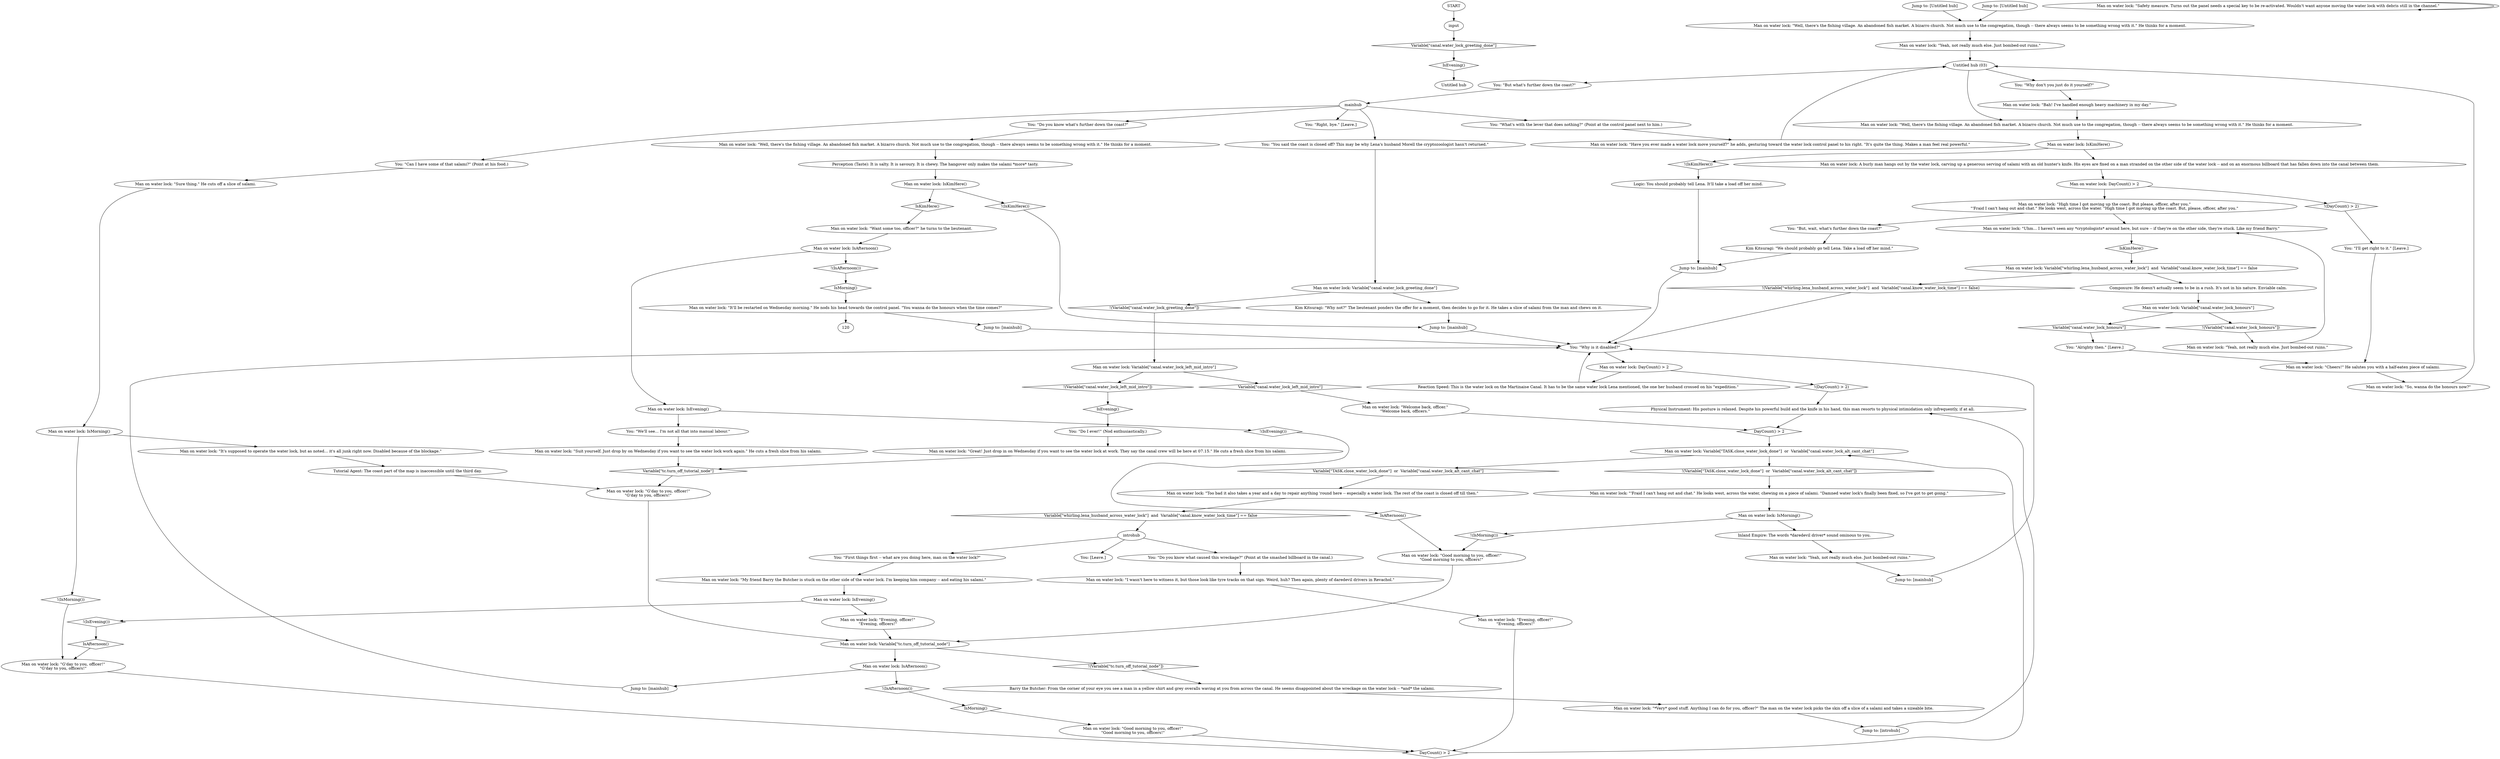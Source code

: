 # CANAL / MAN ON WATER LOCK
# A man is eating salami on the water lock.
# ==================================================
digraph G {
	  0 [label="START"];
	  1 [label="input"];
	  2 [label="Untitled hub (03)"];
	  3 [label="Jump to: [introhub]"];
	  4 [label="Logic: You should probably tell Lena. It'll take a load off her mind."];
	  5 [label="You: \"Do you know what caused this wreckage?\" (Point at the smashed billboard in the canal.)"];
	  6 [label="You: \"Right, bye.\" [Leave.]"];
	  7 [label="Man on water lock: Variable[\"TASK.close_water_lock_done\"]  or  Variable[\"canal.water_lock_alt_cant_chat\"]"];
	  8 [label="Variable[\"TASK.close_water_lock_done\"]  or  Variable[\"canal.water_lock_alt_cant_chat\"]", shape=diamond];
	  9 [label="!(Variable[\"TASK.close_water_lock_done\"]  or  Variable[\"canal.water_lock_alt_cant_chat\"])", shape=diamond];
	  10 [label="Jump to: [Untitled hub]"];
	  11 [label="Man on water lock: \"Good morning to you, officer!\"\n\"Good morning to you, officers!\""];
	  12 [label="You: \"But what's further down the coast?\""];
	  13 [label="Man on water lock: \"Welcome back, officer.\"\n\"Welcome back, officers.\""];
	  14 [label="You: \"Why don't you just do it yourself?\""];
	  15 [label="Man on water lock: Variable[\"canal.water_lock_honours\"]"];
	  16 [label="Variable[\"canal.water_lock_honours\"]", shape=diamond];
	  17 [label="!(Variable[\"canal.water_lock_honours\"])", shape=diamond];
	  18 [label="Man on water lock: \"Sure thing.\" He cuts off a slice of salami."];
	  19 [label="Man on water lock: \"Suit yourself. Just drop by on Wednesday if you want to see the water lock work again.\" He cuts a fresh slice from his salami."];
	  20 [label="You: \"But, wait, what's further down the coast?\""];
	  21 [label="Jump to: [mainhub]"];
	  22 [label="Man on water lock: \"I wasn't here to witness it, but those look like tyre tracks on that sign. Weird, huh? Then again, plenty of daredevil drivers in Revachol.\""];
	  23 [label="You: \"Do you know what's further down the coast?\""];
	  24 [label="You: [Leave.]"];
	  25 [label="Man on water lock: IsKimHere()"];
	  26 [label="IsKimHere()", shape=diamond];
	  27 [label="!(IsKimHere())", shape=diamond];
	  28 [label="Jump to: [mainhub]"];
	  29 [label="Man on water lock: \"My friend Barry the Butcher is stuck on the other side of the water lock. I'm keeping him company -- and eating his salami.\""];
	  30 [label="You: \"You said the coast is closed off? This may be why Lena's husband Morell the cryptozoologist hasn't returned.\""];
	  31 [label="You: \"Can I have some of that salami?\" (Point at his food.)"];
	  32 [label="Man on water lock: \"*Very* good stuff. Anything I can do for you, officer?\" The man on the water lock picks the skin off a slice of a salami and takes a sizeable bite."];
	  33 [label="Man on water lock: \"Want some too, officer?\" he turns to the lieutenant."];
	  34 [label="Man on water lock: \"G'day to you, officer!\"\n\"G'day to you, officers!\""];
	  35 [label="Jump to: [mainhub]"];
	  36 [label="You: \"What's with the lever that does nothing?\" (Point at the control panel next to him.)"];
	  37 [label="Man on water lock: \"Well, there's the fishing village. An abandoned fish market. A bizarro church. Not much use to the congregation, though -- there always seems to be something wrong with it.\" He thinks for a moment."];
	  38 [label="Man on water lock: Variable[\"canal.water_lock_left_mid_intro\"]"];
	  39 [label="Variable[\"canal.water_lock_left_mid_intro\"]", shape=diamond];
	  40 [label="!(Variable[\"canal.water_lock_left_mid_intro\"])", shape=diamond];
	  41 [label="Man on water lock: \"'Fraid I can't hang out and chat.\" He looks west, across the water, chewing on a piece of salami. \"Damned water lock's finally been fixed, so I've got to get going.\""];
	  42 [label="You: \"First things first -- what are you doing here, man on the water lock?\""];
	  43 [label="Man on water lock: \"Great! Just drop in on Wednesday if you want to see the water lock at work. They say the canal crew will be here at 07.15.\" He cuts a fresh slice from his salami."];
	  44 [label="Man on water lock: \"Bah! I've handled enough heavy machinery in my day.\""];
	  45 [label="Man on water lock: \"Cheers!\" He salutes you with a half-eaten piece of salami."];
	  46 [label="Man on water lock: \"Yeah, not really much else. Just bombed-out ruins.\""];
	  47 [label="Jump to: [Untitled hub]"];
	  48 [label="Man on water lock: \"So, wanna do the honours now?\""];
	  49 [label="You: \"Alrighty then.\" [Leave.]"];
	  50 [label="Man on water lock: \"Uhm... I haven't seen any *cryptologists* around here, but sure -- if they're on the other side, they're stuck. Like my friend Barry.\""];
	  51 [label="Man on water lock: Variable[\"canal.water_lock_greeting_done\"]"];
	  52 [label="Variable[\"canal.water_lock_greeting_done\"]", shape=diamond];
	  53 [label="!(Variable[\"canal.water_lock_greeting_done\"])", shape=diamond];
	  54 [label="Kim Kitsuragi: \"Why not?\" The lieutenant ponders the offer for a moment, then decides to go for it. He takes a slice of salami from the man and chews on it."];
	  55 [label="Man on water lock: IsAfternoon()"];
	  56 [label="IsAfternoon()", shape=diamond];
	  57 [label="!(IsAfternoon())", shape=diamond];
	  58 [label="Man on water lock: IsEvening()"];
	  59 [label="IsEvening()", shape=diamond];
	  60 [label="!(IsEvening())", shape=diamond];
	  61 [label="You: \"We'll see... I'm not all that into manual labour.\""];
	  62 [label="Jump to: [mainhub]"];
	  63 [label="Man on water lock: \"G'day to you, officer!\"\n\"G'day to you, officers!\""];
	  64 [label="Man on water lock: \"Good morning to you, officer!\"\n\"Good morning to you, officers!\""];
	  65 [label="Man on water lock: \"It'll be restarted on Wednesday morning.\" He nods his head towards the control panel. \"You wanna do the honours when the time comes?\""];
	  66 [label="Man on water lock: \"Safety measure. Turns out the panel needs a special key to be re-activated. Wouldn't want anyone moving the water lock with debris still in the channel.\""];
	  67 [label="Man on water lock: DayCount() > 2"];
	  68 [label="DayCount() > 2", shape=diamond];
	  69 [label="!(DayCount() > 2)", shape=diamond];
	  70 [label="Reaction Speed: This is the water lock on the Martinaise Canal. It has to be the same water lock Lena mentioned, the one her husband crossed on his \"expedition.\""];
	  71 [label="introhub"];
	  72 [label="Physical Instrument: His posture is relaxed. Despite his powerful build and the knife in his hand, this man resorts to physical intimidation only infrequently, if at all."];
	  73 [label="Man on water lock: DayCount() > 2"];
	  74 [label="DayCount() > 2", shape=diamond];
	  75 [label="!(DayCount() > 2)", shape=diamond];
	  76 [label="Man on water lock: \"High time I got moving up the coast. But please, officer, after you.\"\n\"'Fraid I can't hang out and chat.\" He looks west, across the water. \"High time I got moving up the coast. But, please, officer, after you.\""];
	  77 [label="Man on water lock: \"Too bad it also takes a year and a day to repair anything 'round here -- especially a water lock. The rest of the coast is closed off till then.\""];
	  78 [label="Man on water lock: \"Yeah, not really much else. Just bombed-out ruins.\""];
	  79 [label="Perception (Taste): It is salty. It is savoury. It is chewy. The hangover only makes the salami *more* tasty."];
	  80 [label="Man on water lock: IsMorning()"];
	  81 [label="IsMorning()", shape=diamond];
	  82 [label="!(IsMorning())", shape=diamond];
	  83 [label="Man on water lock: \"It's supposed to operate the water lock, but as noted... it's all junk right now. Disabled because of the blockage.\""];
	  84 [label="Man on water lock: \"Have you ever made a water lock move yourself?\" he adds, gesturing toward the water lock control panel to his right. \"It's quite the thing. Makes a man feel real powerful.\""];
	  85 [label="Man on water lock: \"Yeah, not really much else. Just bombed-out ruins.\""];
	  86 [label="Man on water lock: IsKimHere()"];
	  87 [label="IsKimHere()", shape=diamond];
	  88 [label="!(IsKimHere())", shape=diamond];
	  89 [label="Man on water lock: A burly man hangs out by the water lock, carving up a generous serving of salami with an old hunter's knife. His eyes are fixed on a man stranded on the other side of the water lock -- and on an enormous billboard that has fallen down into the canal between them."];
	  90 [label="Man on water lock: Variable[\"tc.turn_off_tutorial_node\"]"];
	  91 [label="Variable[\"tc.turn_off_tutorial_node\"]", shape=diamond];
	  92 [label="!(Variable[\"tc.turn_off_tutorial_node\"])", shape=diamond];
	  93 [label="Man on water lock: IsAfternoon()"];
	  94 [label="IsAfternoon()", shape=diamond];
	  95 [label="!(IsAfternoon())", shape=diamond];
	  96 [label="Jump to: [mainhub]"];
	  97 [label="You: \"I'll get right to it.\" [Leave.]"];
	  98 [label="Man on water lock: \"Well, there's the fishing village. An abandoned fish market. A bizarro church. Not much use to the congregation, though -- there always seems to be something wrong with it.\" He thinks for a moment."];
	  99 [label="Kim Kitsuragi: \"We should probably go tell Lena. Take a load off her mind.\""];
	  100 [label="Man on water lock: Variable[\"whirling.lena_husband_across_water_lock\"]  and  Variable[\"canal.know_water_lock_time\"] == false"];
	  101 [label="Variable[\"whirling.lena_husband_across_water_lock\"]  and  Variable[\"canal.know_water_lock_time\"] == false", shape=diamond];
	  102 [label="!(Variable[\"whirling.lena_husband_across_water_lock\"]  and  Variable[\"canal.know_water_lock_time\"] == false)", shape=diamond];
	  103 [label="Composure: He doesn't actually seem to be in a rush. It's not in his nature. Enviable calm."];
	  104 [label="Man on water lock: IsMorning()"];
	  105 [label="IsMorning()", shape=diamond];
	  106 [label="!(IsMorning())", shape=diamond];
	  107 [label="Inland Empire: The words *daredevil driver* sound ominous to you."];
	  108 [label="Man on water lock: \"Evening, officer!\"\n\"Evening, officers!\""];
	  109 [label="Untitled hub"];
	  110 [label="Man on water lock: \"Well, there's the fishing village. An abandoned fish market. A bizarro church. Not much use to the congregation, though -- there always seems to be something wrong with it.\" He thinks for a moment."];
	  111 [label="mainhub"];
	  112 [label="You: \"Why is it disabled?\""];
	  113 [label="Tutorial Agent: The coast part of the map is inaccessible until the third day."];
	  114 [label="Barry the Butcher: From the corner of your eye you see a man in a yellow shirt and grey overalls waving at you from across the canal. He seems disappointed about the wreckage on the water lock -- *and* the salami."];
	  115 [label="Man on water lock: IsEvening()"];
	  116 [label="IsEvening()", shape=diamond];
	  117 [label="!(IsEvening())", shape=diamond];
	  118 [label="Man on water lock: \"Evening, officer!\"\n\"Evening, officers!\""];
	  119 [label="You: \"Do I ever!\" (Nod enthusiastically.)"];
	  0 -> 1
	  1 -> 52
	  2 -> 98
	  2 -> 12
	  2 -> 14
	  3 -> 72
	  4 -> 21
	  5 -> 22
	  7 -> 8
	  7 -> 9
	  8 -> 77
	  9 -> 41
	  10 -> 110
	  11 -> 74
	  12 -> 111
	  13 -> 68
	  14 -> 44
	  15 -> 16
	  15 -> 17
	  16 -> 49
	  17 -> 85
	  18 -> 80
	  19 -> 91
	  20 -> 99
	  21 -> 112
	  22 -> 108
	  23 -> 37
	  25 -> 26
	  25 -> 27
	  26 -> 33
	  27 -> 28
	  28 -> 112
	  29 -> 115
	  30 -> 51
	  31 -> 18
	  32 -> 3
	  33 -> 55
	  34 -> 74
	  35 -> 112
	  36 -> 84
	  37 -> 79
	  38 -> 40
	  38 -> 39
	  39 -> 13
	  40 -> 59
	  41 -> 104
	  42 -> 29
	  43 -> 91
	  44 -> 98
	  45 -> 48
	  46 -> 2
	  47 -> 110
	  48 -> 2
	  49 -> 45
	  50 -> 87
	  51 -> 53
	  51 -> 54
	  52 -> 116
	  53 -> 38
	  54 -> 28
	  55 -> 57
	  55 -> 58
	  56 -> 64
	  57 -> 105
	  58 -> 60
	  58 -> 61
	  59 -> 119
	  60 -> 56
	  61 -> 19
	  62 -> 112
	  63 -> 90
	  64 -> 90
	  65 -> 120
	  65 -> 62
	  66 -> 66
	  67 -> 69
	  67 -> 70
	  68 -> 7
	  69 -> 72
	  70 -> 112
	  71 -> 24
	  71 -> 42
	  71 -> 5
	  72 -> 68
	  73 -> 75
	  73 -> 76
	  74 -> 7
	  75 -> 97
	  76 -> 50
	  76 -> 20
	  77 -> 101
	  78 -> 35
	  79 -> 25
	  80 -> 82
	  80 -> 83
	  81 -> 11
	  82 -> 34
	  83 -> 113
	  84 -> 2
	  85 -> 50
	  86 -> 88
	  86 -> 89
	  87 -> 100
	  88 -> 4
	  89 -> 73
	  90 -> 92
	  90 -> 93
	  91 -> 63
	  92 -> 114
	  93 -> 96
	  93 -> 95
	  94 -> 34
	  95 -> 81
	  96 -> 112
	  97 -> 45
	  98 -> 86
	  99 -> 21
	  100 -> 102
	  100 -> 103
	  101 -> 71
	  102 -> 112
	  103 -> 15
	  104 -> 106
	  104 -> 107
	  105 -> 65
	  106 -> 64
	  107 -> 78
	  108 -> 74
	  110 -> 46
	  111 -> 36
	  111 -> 6
	  111 -> 23
	  111 -> 30
	  111 -> 31
	  112 -> 67
	  113 -> 63
	  114 -> 32
	  115 -> 117
	  115 -> 118
	  116 -> 109
	  117 -> 94
	  118 -> 90
	  119 -> 43
}

